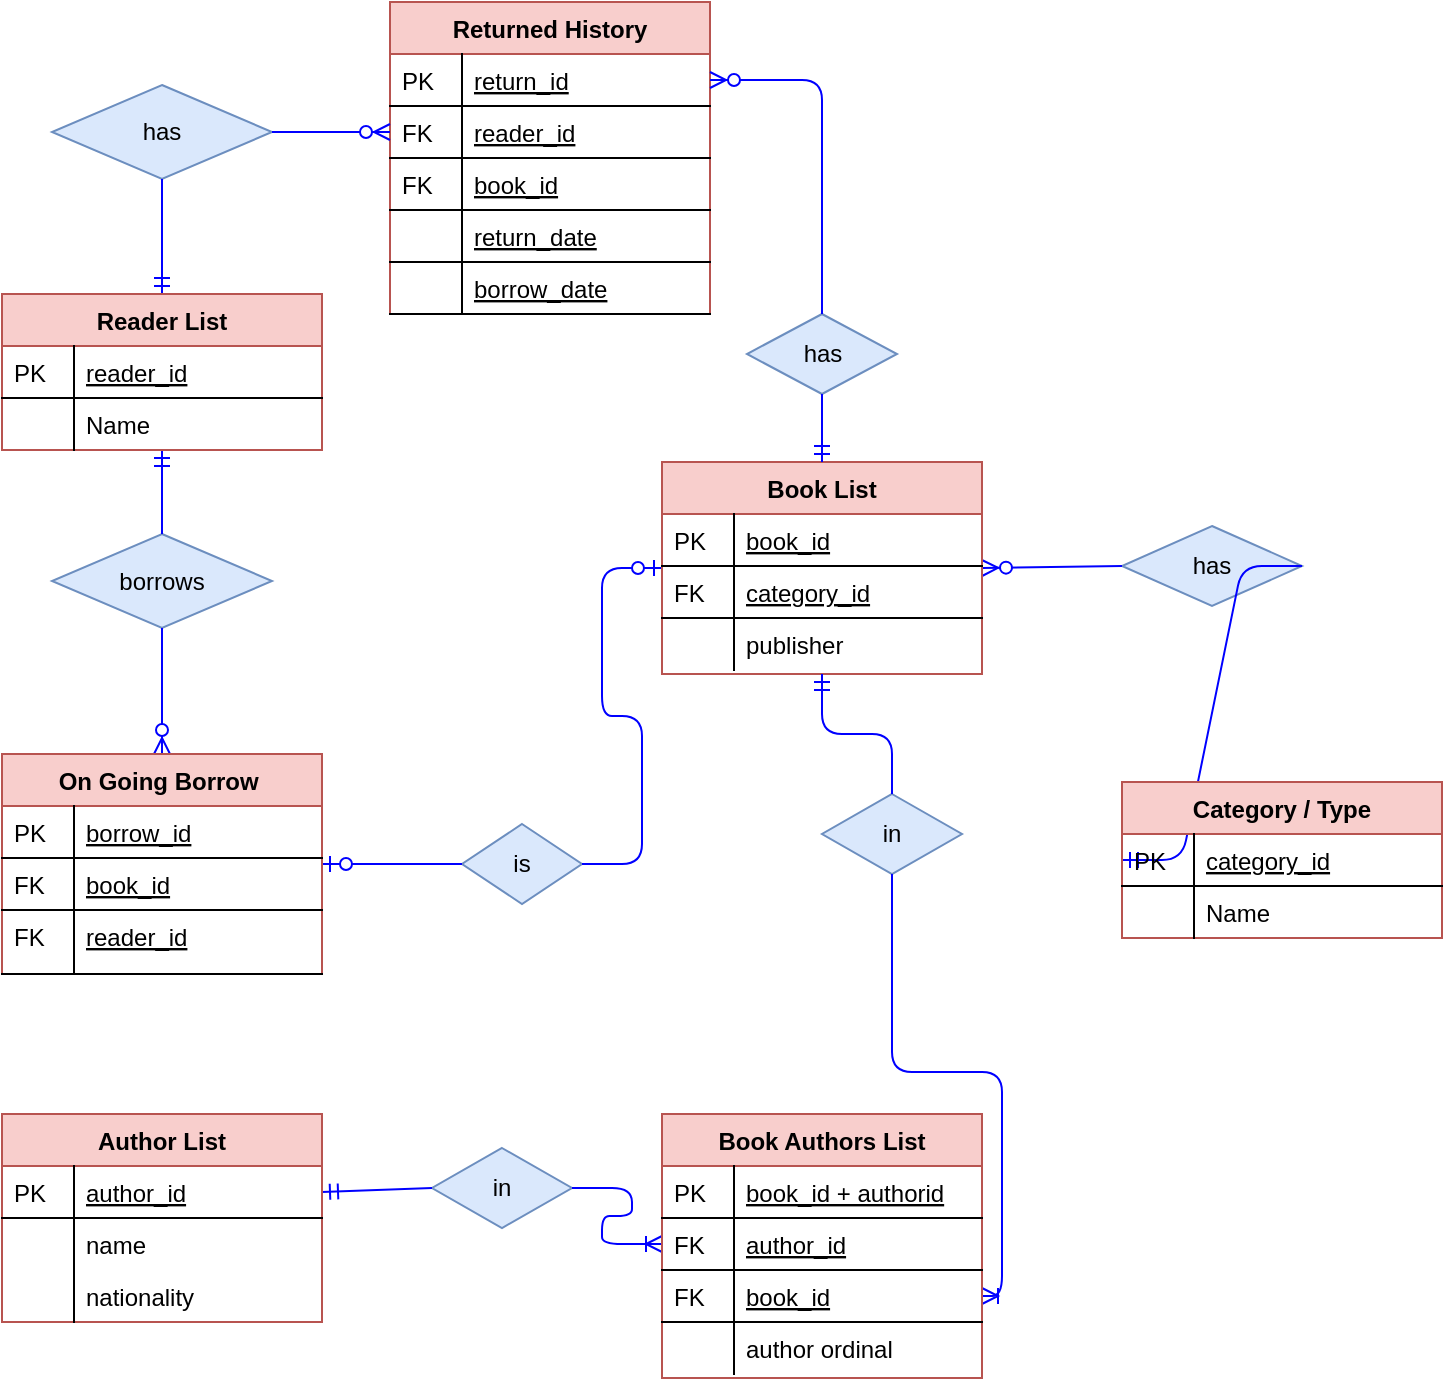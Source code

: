 <mxfile version="12.9.2" type="device"><diagram id="C5RBs43oDa-KdzZeNtuy" name="Page-1"><mxGraphModel dx="862" dy="401" grid="1" gridSize="10" guides="1" tooltips="1" connect="1" arrows="1" fold="1" page="1" pageScale="1" pageWidth="827" pageHeight="1169" math="0" shadow="0"><root><mxCell id="WIyWlLk6GJQsqaUBKTNV-0"/><mxCell id="WIyWlLk6GJQsqaUBKTNV-1" parent="WIyWlLk6GJQsqaUBKTNV-0"/><mxCell id="bD9-cN3vVAr-5GwN1PTD-48" value="has" style="shape=rhombus;perimeter=rhombusPerimeter;whiteSpace=wrap;html=1;align=center;fillColor=#dae8fc;strokeColor=#6c8ebf;" vertex="1" parent="WIyWlLk6GJQsqaUBKTNV-1"><mxGeometry x="620" y="276" width="90" height="40" as="geometry"/></mxCell><mxCell id="bD9-cN3vVAr-5GwN1PTD-51" value="" style="edgeStyle=entityRelationEdgeStyle;fontSize=12;html=1;endArrow=ERmandOne;exitX=1;exitY=0.5;exitDx=0;exitDy=0;entryX=0;entryY=0.5;entryDx=0;entryDy=0;fillColor=#f8cecc;strokeColor=#0000FF;" edge="1" parent="WIyWlLk6GJQsqaUBKTNV-1" source="bD9-cN3vVAr-5GwN1PTD-48" target="bD9-cN3vVAr-5GwN1PTD-2"><mxGeometry width="100" height="100" relative="1" as="geometry"><mxPoint x="590" y="309.5" as="sourcePoint"/><mxPoint x="660" y="309.5" as="targetPoint"/></mxGeometry></mxCell><mxCell id="bD9-cN3vVAr-5GwN1PTD-52" value="" style="fontSize=12;html=1;endArrow=ERzeroToMany;endFill=1;entryX=1;entryY=0.5;entryDx=0;entryDy=0;exitX=0;exitY=0.5;exitDx=0;exitDy=0;fillColor=#f8cecc;strokeColor=#0000FF;" edge="1" parent="WIyWlLk6GJQsqaUBKTNV-1" source="bD9-cN3vVAr-5GwN1PTD-48" target="zkfFHV4jXpPFQw0GAbJ--64"><mxGeometry width="100" height="100" relative="1" as="geometry"><mxPoint x="610" y="366" as="sourcePoint"/><mxPoint x="520" y="300" as="targetPoint"/></mxGeometry></mxCell><mxCell id="bD9-cN3vVAr-5GwN1PTD-57" value="Returned History" style="swimlane;fontStyle=1;childLayout=stackLayout;horizontal=1;startSize=26;horizontalStack=0;resizeParent=1;resizeLast=0;collapsible=1;marginBottom=0;rounded=0;shadow=0;strokeWidth=1;fillColor=#f8cecc;strokeColor=#b85450;" vertex="1" parent="WIyWlLk6GJQsqaUBKTNV-1"><mxGeometry x="254" y="14" width="160" height="156" as="geometry"><mxRectangle x="254" y="10" width="160" height="26" as="alternateBounds"/></mxGeometry></mxCell><mxCell id="bD9-cN3vVAr-5GwN1PTD-113" value="return_id" style="shape=partialRectangle;top=0;left=0;right=0;bottom=1;align=left;verticalAlign=top;fillColor=none;spacingLeft=40;spacingRight=4;overflow=hidden;rotatable=0;points=[[0,0.5],[1,0.5]];portConstraint=eastwest;dropTarget=0;rounded=0;shadow=0;strokeWidth=1;fontStyle=4" vertex="1" parent="bD9-cN3vVAr-5GwN1PTD-57"><mxGeometry y="26" width="160" height="26" as="geometry"/></mxCell><mxCell id="bD9-cN3vVAr-5GwN1PTD-114" value="PK" style="shape=partialRectangle;top=0;left=0;bottom=0;fillColor=none;align=left;verticalAlign=top;spacingLeft=4;spacingRight=4;overflow=hidden;rotatable=0;points=[];portConstraint=eastwest;part=1;" vertex="1" connectable="0" parent="bD9-cN3vVAr-5GwN1PTD-113"><mxGeometry width="36" height="26" as="geometry"/></mxCell><mxCell id="bD9-cN3vVAr-5GwN1PTD-115" value="reader_id" style="shape=partialRectangle;top=0;left=0;right=0;bottom=1;align=left;verticalAlign=top;fillColor=none;spacingLeft=40;spacingRight=4;overflow=hidden;rotatable=0;points=[[0,0.5],[1,0.5]];portConstraint=eastwest;dropTarget=0;rounded=0;shadow=0;strokeWidth=1;fontStyle=4" vertex="1" parent="bD9-cN3vVAr-5GwN1PTD-57"><mxGeometry y="52" width="160" height="26" as="geometry"/></mxCell><mxCell id="bD9-cN3vVAr-5GwN1PTD-116" value="FK" style="shape=partialRectangle;top=0;left=0;bottom=0;fillColor=none;align=left;verticalAlign=top;spacingLeft=4;spacingRight=4;overflow=hidden;rotatable=0;points=[];portConstraint=eastwest;part=1;" vertex="1" connectable="0" parent="bD9-cN3vVAr-5GwN1PTD-115"><mxGeometry width="36" height="26" as="geometry"/></mxCell><mxCell id="bD9-cN3vVAr-5GwN1PTD-58" value="book_id" style="shape=partialRectangle;top=0;left=0;right=0;bottom=1;align=left;verticalAlign=top;fillColor=none;spacingLeft=40;spacingRight=4;overflow=hidden;rotatable=0;points=[[0,0.5],[1,0.5]];portConstraint=eastwest;dropTarget=0;rounded=0;shadow=0;strokeWidth=1;fontStyle=4;strokeColor=#000000;" vertex="1" parent="bD9-cN3vVAr-5GwN1PTD-57"><mxGeometry y="78" width="160" height="26" as="geometry"/></mxCell><mxCell id="bD9-cN3vVAr-5GwN1PTD-59" value="FK" style="shape=partialRectangle;top=0;left=0;bottom=0;fillColor=none;align=left;verticalAlign=top;spacingLeft=4;spacingRight=4;overflow=hidden;rotatable=0;points=[];portConstraint=eastwest;part=1;" vertex="1" connectable="0" parent="bD9-cN3vVAr-5GwN1PTD-58"><mxGeometry width="36" height="26" as="geometry"/></mxCell><mxCell id="bD9-cN3vVAr-5GwN1PTD-130" value="return_date" style="shape=partialRectangle;top=0;left=0;right=0;bottom=1;align=left;verticalAlign=top;fillColor=none;spacingLeft=40;spacingRight=4;overflow=hidden;rotatable=0;points=[[0,0.5],[1,0.5]];portConstraint=eastwest;dropTarget=0;rounded=0;shadow=0;strokeWidth=1;fontStyle=4" vertex="1" parent="bD9-cN3vVAr-5GwN1PTD-57"><mxGeometry y="104" width="160" height="26" as="geometry"/></mxCell><mxCell id="bD9-cN3vVAr-5GwN1PTD-131" value="" style="shape=partialRectangle;top=0;left=0;bottom=0;fillColor=none;align=left;verticalAlign=top;spacingLeft=4;spacingRight=4;overflow=hidden;rotatable=0;points=[];portConstraint=eastwest;part=1;" vertex="1" connectable="0" parent="bD9-cN3vVAr-5GwN1PTD-130"><mxGeometry width="36" height="26" as="geometry"/></mxCell><mxCell id="bD9-cN3vVAr-5GwN1PTD-132" value="borrow_date" style="shape=partialRectangle;top=0;left=0;right=0;bottom=1;align=left;verticalAlign=top;fillColor=none;spacingLeft=40;spacingRight=4;overflow=hidden;rotatable=0;points=[[0,0.5],[1,0.5]];portConstraint=eastwest;dropTarget=0;rounded=0;shadow=0;strokeWidth=1;fontStyle=4" vertex="1" parent="bD9-cN3vVAr-5GwN1PTD-57"><mxGeometry y="130" width="160" height="26" as="geometry"/></mxCell><mxCell id="bD9-cN3vVAr-5GwN1PTD-133" value="" style="shape=partialRectangle;top=0;left=0;bottom=0;fillColor=none;align=left;verticalAlign=top;spacingLeft=4;spacingRight=4;overflow=hidden;rotatable=0;points=[];portConstraint=eastwest;part=1;" vertex="1" connectable="0" parent="bD9-cN3vVAr-5GwN1PTD-132"><mxGeometry width="36" height="26" as="geometry"/></mxCell><mxCell id="bD9-cN3vVAr-5GwN1PTD-53" value="is" style="shape=rhombus;perimeter=rhombusPerimeter;whiteSpace=wrap;html=1;align=center;fillColor=#dae8fc;strokeColor=#6c8ebf;" vertex="1" parent="WIyWlLk6GJQsqaUBKTNV-1"><mxGeometry x="290" y="425" width="60" height="40" as="geometry"/></mxCell><mxCell id="bD9-cN3vVAr-5GwN1PTD-63" value="" style="fontSize=12;html=1;endArrow=ERzeroToOne;endFill=1;entryX=1;entryY=0.5;entryDx=0;entryDy=0;exitX=0;exitY=0.5;exitDx=0;exitDy=0;fillColor=#f8cecc;strokeColor=#0000FF;" edge="1" parent="WIyWlLk6GJQsqaUBKTNV-1" source="bD9-cN3vVAr-5GwN1PTD-53" target="bD9-cN3vVAr-5GwN1PTD-7"><mxGeometry width="100" height="100" relative="1" as="geometry"><mxPoint x="250" y="260" as="sourcePoint"/><mxPoint x="330" y="296" as="targetPoint"/></mxGeometry></mxCell><mxCell id="bD9-cN3vVAr-5GwN1PTD-66" value="" style="edgeStyle=entityRelationEdgeStyle;fontSize=12;html=1;endArrow=ERzeroToOne;endFill=1;exitX=1;exitY=0.5;exitDx=0;exitDy=0;entryX=0;entryY=0.5;entryDx=0;entryDy=0;fillColor=#f8cecc;strokeColor=#0000FF;" edge="1" parent="WIyWlLk6GJQsqaUBKTNV-1" source="bD9-cN3vVAr-5GwN1PTD-53" target="zkfFHV4jXpPFQw0GAbJ--64"><mxGeometry width="100" height="100" relative="1" as="geometry"><mxPoint x="360" y="380" as="sourcePoint"/><mxPoint x="460" y="280" as="targetPoint"/></mxGeometry></mxCell><mxCell id="bD9-cN3vVAr-5GwN1PTD-67" value="borrows" style="shape=rhombus;perimeter=rhombusPerimeter;whiteSpace=wrap;html=1;align=center;fillColor=#dae8fc;strokeColor=#6c8ebf;" vertex="1" parent="WIyWlLk6GJQsqaUBKTNV-1"><mxGeometry x="85" y="280" width="110" height="47" as="geometry"/></mxCell><mxCell id="bD9-cN3vVAr-5GwN1PTD-69" value="" style="fontSize=12;html=1;endArrow=ERzeroToMany;endFill=1;entryX=0.5;entryY=0;entryDx=0;entryDy=0;exitX=0.5;exitY=1;exitDx=0;exitDy=0;fillColor=#f8cecc;strokeColor=#0000FF;" edge="1" parent="WIyWlLk6GJQsqaUBKTNV-1" source="bD9-cN3vVAr-5GwN1PTD-67" target="bD9-cN3vVAr-5GwN1PTD-7"><mxGeometry width="100" height="100" relative="1" as="geometry"><mxPoint x="125" y="310" as="sourcePoint"/><mxPoint x="120" y="373" as="targetPoint"/></mxGeometry></mxCell><mxCell id="bD9-cN3vVAr-5GwN1PTD-72" value="" style="fontSize=12;html=1;endArrow=ERmandOne;entryX=0.5;entryY=1;entryDx=0;entryDy=0;exitX=0.5;exitY=0;exitDx=0;exitDy=0;fillColor=#f8cecc;strokeColor=#0000FF;" edge="1" parent="WIyWlLk6GJQsqaUBKTNV-1" source="bD9-cN3vVAr-5GwN1PTD-67" target="zkfFHV4jXpPFQw0GAbJ--51"><mxGeometry width="100" height="100" relative="1" as="geometry"><mxPoint x="250" y="320" as="sourcePoint"/><mxPoint x="140" y="270" as="targetPoint"/></mxGeometry></mxCell><mxCell id="zkfFHV4jXpPFQw0GAbJ--64" value="Book List" style="swimlane;fontStyle=1;childLayout=stackLayout;horizontal=1;startSize=26;horizontalStack=0;resizeParent=1;resizeLast=0;collapsible=1;marginBottom=0;rounded=0;shadow=0;strokeWidth=1;fillColor=#f8cecc;strokeColor=#b85450;" parent="WIyWlLk6GJQsqaUBKTNV-1" vertex="1"><mxGeometry x="390" y="244" width="160" height="106" as="geometry"><mxRectangle x="390" y="244" width="160" height="26" as="alternateBounds"/></mxGeometry></mxCell><mxCell id="zkfFHV4jXpPFQw0GAbJ--65" value="book_id" style="shape=partialRectangle;top=0;left=0;right=0;bottom=1;align=left;verticalAlign=top;fillColor=none;spacingLeft=40;spacingRight=4;overflow=hidden;rotatable=0;points=[[0,0.5],[1,0.5]];portConstraint=eastwest;dropTarget=0;rounded=0;shadow=0;strokeWidth=1;fontStyle=4" parent="zkfFHV4jXpPFQw0GAbJ--64" vertex="1"><mxGeometry y="26" width="160" height="26" as="geometry"/></mxCell><mxCell id="zkfFHV4jXpPFQw0GAbJ--66" value="PK" style="shape=partialRectangle;top=0;left=0;bottom=0;fillColor=none;align=left;verticalAlign=top;spacingLeft=4;spacingRight=4;overflow=hidden;rotatable=0;points=[];portConstraint=eastwest;part=1;" parent="zkfFHV4jXpPFQw0GAbJ--65" vertex="1" connectable="0"><mxGeometry width="36" height="26" as="geometry"/></mxCell><mxCell id="bD9-cN3vVAr-5GwN1PTD-117" value="category_id" style="shape=partialRectangle;top=0;left=0;right=0;bottom=1;align=left;verticalAlign=top;fillColor=none;spacingLeft=40;spacingRight=4;overflow=hidden;rotatable=0;points=[[0,0.5],[1,0.5]];portConstraint=eastwest;dropTarget=0;rounded=0;shadow=0;strokeWidth=1;fontStyle=4" vertex="1" parent="zkfFHV4jXpPFQw0GAbJ--64"><mxGeometry y="52" width="160" height="26" as="geometry"/></mxCell><mxCell id="bD9-cN3vVAr-5GwN1PTD-118" value="FK" style="shape=partialRectangle;top=0;left=0;bottom=0;fillColor=none;align=left;verticalAlign=top;spacingLeft=4;spacingRight=4;overflow=hidden;rotatable=0;points=[];portConstraint=eastwest;part=1;" vertex="1" connectable="0" parent="bD9-cN3vVAr-5GwN1PTD-117"><mxGeometry width="36" height="26" as="geometry"/></mxCell><mxCell id="zkfFHV4jXpPFQw0GAbJ--69" value="publisher" style="shape=partialRectangle;top=0;left=0;right=0;bottom=0;align=left;verticalAlign=top;fillColor=none;spacingLeft=40;spacingRight=4;overflow=hidden;rotatable=0;points=[[0,0.5],[1,0.5]];portConstraint=eastwest;dropTarget=0;rounded=0;shadow=0;strokeWidth=1;" parent="zkfFHV4jXpPFQw0GAbJ--64" vertex="1"><mxGeometry y="78" width="160" height="26" as="geometry"/></mxCell><mxCell id="zkfFHV4jXpPFQw0GAbJ--70" value="" style="shape=partialRectangle;top=0;left=0;bottom=0;fillColor=none;align=left;verticalAlign=top;spacingLeft=4;spacingRight=4;overflow=hidden;rotatable=0;points=[];portConstraint=eastwest;part=1;" parent="zkfFHV4jXpPFQw0GAbJ--69" vertex="1" connectable="0"><mxGeometry width="36" height="26" as="geometry"/></mxCell><mxCell id="bD9-cN3vVAr-5GwN1PTD-73" value="has" style="shape=rhombus;perimeter=rhombusPerimeter;whiteSpace=wrap;html=1;align=center;fillColor=#dae8fc;strokeColor=#6c8ebf;" vertex="1" parent="WIyWlLk6GJQsqaUBKTNV-1"><mxGeometry x="85" y="55.5" width="110" height="47" as="geometry"/></mxCell><mxCell id="bD9-cN3vVAr-5GwN1PTD-74" value="" style="edgeStyle=entityRelationEdgeStyle;fontSize=12;html=1;endArrow=ERzeroToMany;endFill=1;entryX=0;entryY=0.5;entryDx=0;entryDy=0;exitX=1;exitY=0.5;exitDx=0;exitDy=0;fillColor=#d5e8d4;strokeColor=#0000FF;" edge="1" parent="WIyWlLk6GJQsqaUBKTNV-1" source="bD9-cN3vVAr-5GwN1PTD-73" target="bD9-cN3vVAr-5GwN1PTD-115"><mxGeometry width="100" height="100" relative="1" as="geometry"><mxPoint x="245" y="123" as="sourcePoint"/><mxPoint x="135" y="99.5" as="targetPoint"/></mxGeometry></mxCell><mxCell id="bD9-cN3vVAr-5GwN1PTD-75" value="" style="fontSize=12;html=1;endArrow=ERmandOne;entryX=0.5;entryY=0;entryDx=0;entryDy=0;exitX=0.5;exitY=1;exitDx=0;exitDy=0;fillColor=#d5e8d4;strokeColor=#0000FF;" edge="1" parent="WIyWlLk6GJQsqaUBKTNV-1" source="bD9-cN3vVAr-5GwN1PTD-73" target="zkfFHV4jXpPFQw0GAbJ--51"><mxGeometry width="100" height="100" relative="1" as="geometry"><mxPoint x="250" y="200" as="sourcePoint"/><mxPoint x="100" y="137" as="targetPoint"/></mxGeometry></mxCell><mxCell id="bD9-cN3vVAr-5GwN1PTD-76" value="has" style="shape=rhombus;perimeter=rhombusPerimeter;whiteSpace=wrap;html=1;align=center;fillColor=#dae8fc;strokeColor=#6c8ebf;" vertex="1" parent="WIyWlLk6GJQsqaUBKTNV-1"><mxGeometry x="432.5" y="170" width="75" height="40" as="geometry"/></mxCell><mxCell id="bD9-cN3vVAr-5GwN1PTD-77" value="" style="fontSize=12;html=1;endArrow=ERzeroToMany;endFill=1;entryX=1;entryY=0.5;entryDx=0;entryDy=0;exitX=0.5;exitY=0;exitDx=0;exitDy=0;fillColor=#d5e8d4;strokeColor=#0000FF;edgeStyle=orthogonalEdgeStyle;elbow=vertical;" edge="1" parent="WIyWlLk6GJQsqaUBKTNV-1" source="bD9-cN3vVAr-5GwN1PTD-76" target="bD9-cN3vVAr-5GwN1PTD-113"><mxGeometry width="100" height="100" relative="1" as="geometry"><mxPoint x="570" y="200" as="sourcePoint"/><mxPoint x="670" y="100" as="targetPoint"/></mxGeometry></mxCell><mxCell id="bD9-cN3vVAr-5GwN1PTD-78" value="" style="fontSize=12;html=1;endArrow=ERmandOne;entryX=0.5;entryY=0;entryDx=0;entryDy=0;exitX=0.5;exitY=1;exitDx=0;exitDy=0;fillColor=#d5e8d4;strokeColor=#0000FF;" edge="1" parent="WIyWlLk6GJQsqaUBKTNV-1" source="bD9-cN3vVAr-5GwN1PTD-76" target="zkfFHV4jXpPFQw0GAbJ--64"><mxGeometry width="100" height="100" relative="1" as="geometry"><mxPoint x="349.5" y="204" as="sourcePoint"/><mxPoint x="349.5" y="277" as="targetPoint"/></mxGeometry></mxCell><mxCell id="bD9-cN3vVAr-5GwN1PTD-2" value="Category / Type" style="swimlane;fontStyle=1;childLayout=stackLayout;horizontal=1;startSize=26;horizontalStack=0;resizeParent=1;resizeLast=0;collapsible=1;marginBottom=0;rounded=0;shadow=0;strokeWidth=1;fillColor=#f8cecc;strokeColor=#b85450;" vertex="1" parent="WIyWlLk6GJQsqaUBKTNV-1"><mxGeometry x="620" y="404" width="160" height="78" as="geometry"><mxRectangle x="620" y="404" width="140" height="26" as="alternateBounds"/></mxGeometry></mxCell><mxCell id="bD9-cN3vVAr-5GwN1PTD-3" value="category_id" style="shape=partialRectangle;top=0;left=0;right=0;bottom=1;align=left;verticalAlign=top;fillColor=none;spacingLeft=40;spacingRight=4;overflow=hidden;rotatable=0;points=[[0,0.5],[1,0.5]];portConstraint=eastwest;dropTarget=0;rounded=0;shadow=0;strokeWidth=1;fontStyle=4" vertex="1" parent="bD9-cN3vVAr-5GwN1PTD-2"><mxGeometry y="26" width="160" height="26" as="geometry"/></mxCell><mxCell id="bD9-cN3vVAr-5GwN1PTD-4" value="PK" style="shape=partialRectangle;top=0;left=0;bottom=0;fillColor=none;align=left;verticalAlign=top;spacingLeft=4;spacingRight=4;overflow=hidden;rotatable=0;points=[];portConstraint=eastwest;part=1;" vertex="1" connectable="0" parent="bD9-cN3vVAr-5GwN1PTD-3"><mxGeometry width="36" height="26" as="geometry"/></mxCell><mxCell id="bD9-cN3vVAr-5GwN1PTD-5" value="Name" style="shape=partialRectangle;top=0;left=0;right=0;bottom=0;align=left;verticalAlign=top;fillColor=none;spacingLeft=40;spacingRight=4;overflow=hidden;rotatable=0;points=[[0,0.5],[1,0.5]];portConstraint=eastwest;dropTarget=0;rounded=0;shadow=0;strokeWidth=1;" vertex="1" parent="bD9-cN3vVAr-5GwN1PTD-2"><mxGeometry y="52" width="160" height="26" as="geometry"/></mxCell><mxCell id="bD9-cN3vVAr-5GwN1PTD-6" value="" style="shape=partialRectangle;top=0;left=0;bottom=0;fillColor=none;align=left;verticalAlign=top;spacingLeft=4;spacingRight=4;overflow=hidden;rotatable=0;points=[];portConstraint=eastwest;part=1;" vertex="1" connectable="0" parent="bD9-cN3vVAr-5GwN1PTD-5"><mxGeometry width="36" height="26" as="geometry"/></mxCell><mxCell id="zkfFHV4jXpPFQw0GAbJ--51" value="Reader List" style="swimlane;fontStyle=1;childLayout=stackLayout;horizontal=1;startSize=26;horizontalStack=0;resizeParent=1;resizeLast=0;collapsible=1;marginBottom=0;rounded=0;shadow=0;strokeWidth=1;fillColor=#f8cecc;strokeColor=#b85450;" parent="WIyWlLk6GJQsqaUBKTNV-1" vertex="1"><mxGeometry x="60" y="160" width="160" height="78" as="geometry"><mxRectangle x="60" y="160" width="160" height="26" as="alternateBounds"/></mxGeometry></mxCell><mxCell id="zkfFHV4jXpPFQw0GAbJ--52" value="reader_id" style="shape=partialRectangle;top=0;left=0;right=0;bottom=1;align=left;verticalAlign=top;fillColor=none;spacingLeft=40;spacingRight=4;overflow=hidden;rotatable=0;points=[[0,0.5],[1,0.5]];portConstraint=eastwest;dropTarget=0;rounded=0;shadow=0;strokeWidth=1;fontStyle=4" parent="zkfFHV4jXpPFQw0GAbJ--51" vertex="1"><mxGeometry y="26" width="160" height="26" as="geometry"/></mxCell><mxCell id="zkfFHV4jXpPFQw0GAbJ--53" value="PK" style="shape=partialRectangle;top=0;left=0;bottom=0;fillColor=none;align=left;verticalAlign=top;spacingLeft=4;spacingRight=4;overflow=hidden;rotatable=0;points=[];portConstraint=eastwest;part=1;" parent="zkfFHV4jXpPFQw0GAbJ--52" vertex="1" connectable="0"><mxGeometry width="36" height="26" as="geometry"/></mxCell><mxCell id="zkfFHV4jXpPFQw0GAbJ--54" value="Name" style="shape=partialRectangle;top=0;left=0;right=0;bottom=0;align=left;verticalAlign=top;fillColor=none;spacingLeft=40;spacingRight=4;overflow=hidden;rotatable=0;points=[[0,0.5],[1,0.5]];portConstraint=eastwest;dropTarget=0;rounded=0;shadow=0;strokeWidth=1;" parent="zkfFHV4jXpPFQw0GAbJ--51" vertex="1"><mxGeometry y="52" width="160" height="26" as="geometry"/></mxCell><mxCell id="zkfFHV4jXpPFQw0GAbJ--55" value="" style="shape=partialRectangle;top=0;left=0;bottom=0;fillColor=none;align=left;verticalAlign=top;spacingLeft=4;spacingRight=4;overflow=hidden;rotatable=0;points=[];portConstraint=eastwest;part=1;" parent="zkfFHV4jXpPFQw0GAbJ--54" vertex="1" connectable="0"><mxGeometry width="36" height="26" as="geometry"/></mxCell><mxCell id="bD9-cN3vVAr-5GwN1PTD-103" value="in" style="shape=rhombus;perimeter=rhombusPerimeter;whiteSpace=wrap;html=1;align=center;fillColor=#dae8fc;strokeColor=#6c8ebf;" vertex="1" parent="WIyWlLk6GJQsqaUBKTNV-1"><mxGeometry x="275" y="587" width="70" height="40" as="geometry"/></mxCell><mxCell id="bD9-cN3vVAr-5GwN1PTD-104" value="" style="edgeStyle=entityRelationEdgeStyle;fontSize=12;html=1;endArrow=ERoneToMany;strokeColor=#0000FF;entryX=0;entryY=0.5;entryDx=0;entryDy=0;exitX=1;exitY=0.5;exitDx=0;exitDy=0;" edge="1" parent="WIyWlLk6GJQsqaUBKTNV-1" source="bD9-cN3vVAr-5GwN1PTD-103" target="bD9-cN3vVAr-5GwN1PTD-101"><mxGeometry width="100" height="100" relative="1" as="geometry"><mxPoint x="334" y="475" as="sourcePoint"/><mxPoint x="414" y="475" as="targetPoint"/></mxGeometry></mxCell><mxCell id="bD9-cN3vVAr-5GwN1PTD-105" value="" style="fontSize=12;html=1;endArrow=ERmandOne;strokeColor=#0000FF;entryX=1;entryY=0.5;entryDx=0;entryDy=0;exitX=0;exitY=0.5;exitDx=0;exitDy=0;" edge="1" parent="WIyWlLk6GJQsqaUBKTNV-1" source="bD9-cN3vVAr-5GwN1PTD-103" target="zkfFHV4jXpPFQw0GAbJ--57"><mxGeometry width="100" height="100" relative="1" as="geometry"><mxPoint x="420" y="495" as="sourcePoint"/><mxPoint x="430" y="365" as="targetPoint"/></mxGeometry></mxCell><mxCell id="bD9-cN3vVAr-5GwN1PTD-106" value="in" style="shape=rhombus;perimeter=rhombusPerimeter;whiteSpace=wrap;html=1;align=center;fillColor=#dae8fc;strokeColor=#6c8ebf;" vertex="1" parent="WIyWlLk6GJQsqaUBKTNV-1"><mxGeometry x="470" y="410" width="70" height="40" as="geometry"/></mxCell><mxCell id="bD9-cN3vVAr-5GwN1PTD-107" value="" style="fontSize=12;html=1;endArrow=ERmandOne;strokeColor=#0000FF;entryX=0.5;entryY=1;entryDx=0;entryDy=0;edgeStyle=orthogonalEdgeStyle;exitX=0.5;exitY=0;exitDx=0;exitDy=0;" edge="1" parent="WIyWlLk6GJQsqaUBKTNV-1" source="bD9-cN3vVAr-5GwN1PTD-106" target="zkfFHV4jXpPFQw0GAbJ--64"><mxGeometry width="100" height="100" relative="1" as="geometry"><mxPoint x="520" y="390" as="sourcePoint"/><mxPoint x="390" y="301" as="targetPoint"/></mxGeometry></mxCell><mxCell id="bD9-cN3vVAr-5GwN1PTD-110" value="" style="edgeStyle=orthogonalEdgeStyle;fontSize=12;html=1;endArrow=ERoneToMany;strokeColor=#0000FF;entryX=1;entryY=0.5;entryDx=0;entryDy=0;exitX=0.5;exitY=1;exitDx=0;exitDy=0;elbow=vertical;" edge="1" parent="WIyWlLk6GJQsqaUBKTNV-1" source="bD9-cN3vVAr-5GwN1PTD-106" target="bD9-cN3vVAr-5GwN1PTD-119"><mxGeometry width="100" height="100" relative="1" as="geometry"><mxPoint x="450" y="400" as="sourcePoint"/><mxPoint x="430" y="380" as="targetPoint"/></mxGeometry></mxCell><mxCell id="bD9-cN3vVAr-5GwN1PTD-7" value="On Going Borrow " style="swimlane;fontStyle=1;childLayout=stackLayout;horizontal=1;startSize=26;horizontalStack=0;resizeParent=1;resizeLast=0;collapsible=1;marginBottom=0;rounded=0;shadow=0;strokeWidth=1;fillColor=#f8cecc;strokeColor=#b85450;" vertex="1" parent="WIyWlLk6GJQsqaUBKTNV-1"><mxGeometry x="60" y="390" width="160" height="110" as="geometry"><mxRectangle x="60" y="390" width="160" height="26" as="alternateBounds"/></mxGeometry></mxCell><mxCell id="bD9-cN3vVAr-5GwN1PTD-8" value="borrow_id" style="shape=partialRectangle;top=0;left=0;right=0;bottom=1;align=left;verticalAlign=top;fillColor=none;spacingLeft=40;spacingRight=4;overflow=hidden;rotatable=0;points=[[0,0.5],[1,0.5]];portConstraint=eastwest;dropTarget=0;rounded=0;shadow=0;strokeWidth=1;fontStyle=4" vertex="1" parent="bD9-cN3vVAr-5GwN1PTD-7"><mxGeometry y="26" width="160" height="26" as="geometry"/></mxCell><mxCell id="bD9-cN3vVAr-5GwN1PTD-9" value="PK" style="shape=partialRectangle;top=0;left=0;bottom=0;fillColor=none;align=left;verticalAlign=top;spacingLeft=4;spacingRight=4;overflow=hidden;rotatable=0;points=[];portConstraint=eastwest;part=1;" vertex="1" connectable="0" parent="bD9-cN3vVAr-5GwN1PTD-8"><mxGeometry width="36" height="26" as="geometry"/></mxCell><mxCell id="bD9-cN3vVAr-5GwN1PTD-127" value="book_id" style="shape=partialRectangle;top=0;left=0;right=0;bottom=1;align=left;verticalAlign=top;fillColor=none;spacingLeft=40;spacingRight=4;overflow=hidden;rotatable=0;points=[[0,0.5],[1,0.5]];portConstraint=eastwest;dropTarget=0;rounded=0;shadow=0;strokeWidth=1;fontStyle=4" vertex="1" parent="bD9-cN3vVAr-5GwN1PTD-7"><mxGeometry y="52" width="160" height="26" as="geometry"/></mxCell><mxCell id="bD9-cN3vVAr-5GwN1PTD-128" value="FK" style="shape=partialRectangle;top=0;left=0;bottom=0;fillColor=none;align=left;verticalAlign=top;spacingLeft=4;spacingRight=4;overflow=hidden;rotatable=0;points=[];portConstraint=eastwest;part=1;" vertex="1" connectable="0" parent="bD9-cN3vVAr-5GwN1PTD-127"><mxGeometry width="36" height="26" as="geometry"/></mxCell><mxCell id="bD9-cN3vVAr-5GwN1PTD-125" value="reader_id" style="shape=partialRectangle;top=0;left=0;right=0;bottom=1;align=left;verticalAlign=top;fillColor=none;spacingLeft=40;spacingRight=4;overflow=hidden;rotatable=0;points=[[0,0.5],[1,0.5]];portConstraint=eastwest;dropTarget=0;rounded=0;shadow=0;strokeWidth=1;fontStyle=4" vertex="1" parent="bD9-cN3vVAr-5GwN1PTD-7"><mxGeometry y="78" width="160" height="32" as="geometry"/></mxCell><mxCell id="bD9-cN3vVAr-5GwN1PTD-126" value="FK" style="shape=partialRectangle;top=0;left=0;bottom=0;fillColor=none;align=left;verticalAlign=top;spacingLeft=4;spacingRight=4;overflow=hidden;rotatable=0;points=[];portConstraint=eastwest;part=1;" vertex="1" connectable="0" parent="bD9-cN3vVAr-5GwN1PTD-125"><mxGeometry width="36" height="32" as="geometry"/></mxCell><mxCell id="bD9-cN3vVAr-5GwN1PTD-94" value="Book Authors List" style="swimlane;fontStyle=1;childLayout=stackLayout;horizontal=1;startSize=26;horizontalStack=0;resizeParent=1;resizeLast=0;collapsible=1;marginBottom=0;rounded=0;shadow=0;strokeWidth=1;fillColor=#f8cecc;strokeColor=#b85450;" vertex="1" parent="WIyWlLk6GJQsqaUBKTNV-1"><mxGeometry x="390" y="570" width="160" height="132" as="geometry"><mxRectangle x="390" y="585" width="160" height="26" as="alternateBounds"/></mxGeometry></mxCell><mxCell id="bD9-cN3vVAr-5GwN1PTD-95" value="book_id + authorid" style="shape=partialRectangle;top=0;left=0;right=0;bottom=1;align=left;verticalAlign=top;fillColor=none;spacingLeft=40;spacingRight=4;overflow=hidden;rotatable=0;points=[[0,0.5],[1,0.5]];portConstraint=eastwest;dropTarget=0;rounded=0;shadow=0;strokeWidth=1;fontStyle=4" vertex="1" parent="bD9-cN3vVAr-5GwN1PTD-94"><mxGeometry y="26" width="160" height="26" as="geometry"/></mxCell><mxCell id="bD9-cN3vVAr-5GwN1PTD-96" value="PK" style="shape=partialRectangle;top=0;left=0;bottom=0;fillColor=none;align=left;verticalAlign=top;spacingLeft=4;spacingRight=4;overflow=hidden;rotatable=0;points=[];portConstraint=eastwest;part=1;" vertex="1" connectable="0" parent="bD9-cN3vVAr-5GwN1PTD-95"><mxGeometry width="36" height="26" as="geometry"/></mxCell><mxCell id="bD9-cN3vVAr-5GwN1PTD-101" value="author_id" style="shape=partialRectangle;top=0;left=0;right=0;bottom=1;align=left;verticalAlign=top;fillColor=none;spacingLeft=40;spacingRight=4;overflow=hidden;rotatable=0;points=[[0,0.5],[1,0.5]];portConstraint=eastwest;dropTarget=0;rounded=0;shadow=0;strokeWidth=1;fontStyle=4" vertex="1" parent="bD9-cN3vVAr-5GwN1PTD-94"><mxGeometry y="52" width="160" height="26" as="geometry"/></mxCell><mxCell id="bD9-cN3vVAr-5GwN1PTD-102" value="FK" style="shape=partialRectangle;top=0;left=0;bottom=0;fillColor=none;align=left;verticalAlign=top;spacingLeft=4;spacingRight=4;overflow=hidden;rotatable=0;points=[];portConstraint=eastwest;part=1;" vertex="1" connectable="0" parent="bD9-cN3vVAr-5GwN1PTD-101"><mxGeometry width="36" height="26" as="geometry"/></mxCell><mxCell id="bD9-cN3vVAr-5GwN1PTD-119" value="book_id" style="shape=partialRectangle;top=0;left=0;right=0;bottom=1;align=left;verticalAlign=top;fillColor=none;spacingLeft=40;spacingRight=4;overflow=hidden;rotatable=0;points=[[0,0.5],[1,0.5]];portConstraint=eastwest;dropTarget=0;rounded=0;shadow=0;strokeWidth=1;fontStyle=4" vertex="1" parent="bD9-cN3vVAr-5GwN1PTD-94"><mxGeometry y="78" width="160" height="26" as="geometry"/></mxCell><mxCell id="bD9-cN3vVAr-5GwN1PTD-120" value="FK" style="shape=partialRectangle;top=0;left=0;bottom=0;fillColor=none;align=left;verticalAlign=top;spacingLeft=4;spacingRight=4;overflow=hidden;rotatable=0;points=[];portConstraint=eastwest;part=1;" vertex="1" connectable="0" parent="bD9-cN3vVAr-5GwN1PTD-119"><mxGeometry width="36" height="26" as="geometry"/></mxCell><mxCell id="bD9-cN3vVAr-5GwN1PTD-121" value="author ordinal" style="shape=partialRectangle;top=0;left=0;right=0;bottom=0;align=left;verticalAlign=top;fillColor=none;spacingLeft=40;spacingRight=4;overflow=hidden;rotatable=0;points=[[0,0.5],[1,0.5]];portConstraint=eastwest;dropTarget=0;rounded=0;shadow=0;strokeWidth=1;" vertex="1" parent="bD9-cN3vVAr-5GwN1PTD-94"><mxGeometry y="104" width="160" height="26" as="geometry"/></mxCell><mxCell id="bD9-cN3vVAr-5GwN1PTD-122" value="" style="shape=partialRectangle;top=0;left=0;bottom=0;fillColor=none;align=left;verticalAlign=top;spacingLeft=4;spacingRight=4;overflow=hidden;rotatable=0;points=[];portConstraint=eastwest;part=1;" vertex="1" connectable="0" parent="bD9-cN3vVAr-5GwN1PTD-121"><mxGeometry width="36" height="26" as="geometry"/></mxCell><mxCell id="zkfFHV4jXpPFQw0GAbJ--56" value="Author List" style="swimlane;fontStyle=1;childLayout=stackLayout;horizontal=1;startSize=26;horizontalStack=0;resizeParent=1;resizeLast=0;collapsible=1;marginBottom=0;rounded=0;shadow=0;strokeWidth=1;fillColor=#f8cecc;strokeColor=#b85450;" parent="WIyWlLk6GJQsqaUBKTNV-1" vertex="1"><mxGeometry x="60" y="570" width="160" height="104" as="geometry"><mxRectangle x="40" y="523" width="160" height="26" as="alternateBounds"/></mxGeometry></mxCell><mxCell id="zkfFHV4jXpPFQw0GAbJ--57" value="author_id" style="shape=partialRectangle;top=0;left=0;right=0;bottom=1;align=left;verticalAlign=top;fillColor=none;spacingLeft=40;spacingRight=4;overflow=hidden;rotatable=0;points=[[0,0.5],[1,0.5]];portConstraint=eastwest;dropTarget=0;rounded=0;shadow=0;strokeWidth=1;fontStyle=4" parent="zkfFHV4jXpPFQw0GAbJ--56" vertex="1"><mxGeometry y="26" width="160" height="26" as="geometry"/></mxCell><mxCell id="zkfFHV4jXpPFQw0GAbJ--58" value="PK" style="shape=partialRectangle;top=0;left=0;bottom=0;fillColor=none;align=left;verticalAlign=top;spacingLeft=4;spacingRight=4;overflow=hidden;rotatable=0;points=[];portConstraint=eastwest;part=1;" parent="zkfFHV4jXpPFQw0GAbJ--57" vertex="1" connectable="0"><mxGeometry width="36" height="26" as="geometry"/></mxCell><mxCell id="zkfFHV4jXpPFQw0GAbJ--59" value="name" style="shape=partialRectangle;top=0;left=0;right=0;bottom=0;align=left;verticalAlign=top;fillColor=none;spacingLeft=40;spacingRight=4;overflow=hidden;rotatable=0;points=[[0,0.5],[1,0.5]];portConstraint=eastwest;dropTarget=0;rounded=0;shadow=0;strokeWidth=1;" parent="zkfFHV4jXpPFQw0GAbJ--56" vertex="1"><mxGeometry y="52" width="160" height="26" as="geometry"/></mxCell><mxCell id="zkfFHV4jXpPFQw0GAbJ--60" value="" style="shape=partialRectangle;top=0;left=0;bottom=0;fillColor=none;align=left;verticalAlign=top;spacingLeft=4;spacingRight=4;overflow=hidden;rotatable=0;points=[];portConstraint=eastwest;part=1;" parent="zkfFHV4jXpPFQw0GAbJ--59" vertex="1" connectable="0"><mxGeometry width="36" height="26" as="geometry"/></mxCell><mxCell id="zkfFHV4jXpPFQw0GAbJ--61" value="nationality" style="shape=partialRectangle;top=0;left=0;right=0;bottom=0;align=left;verticalAlign=top;fillColor=none;spacingLeft=40;spacingRight=4;overflow=hidden;rotatable=0;points=[[0,0.5],[1,0.5]];portConstraint=eastwest;dropTarget=0;rounded=0;shadow=0;strokeWidth=1;" parent="zkfFHV4jXpPFQw0GAbJ--56" vertex="1"><mxGeometry y="78" width="160" height="26" as="geometry"/></mxCell><mxCell id="zkfFHV4jXpPFQw0GAbJ--62" value="" style="shape=partialRectangle;top=0;left=0;bottom=0;fillColor=none;align=left;verticalAlign=top;spacingLeft=4;spacingRight=4;overflow=hidden;rotatable=0;points=[];portConstraint=eastwest;part=1;" parent="zkfFHV4jXpPFQw0GAbJ--61" vertex="1" connectable="0"><mxGeometry width="36" height="26" as="geometry"/></mxCell></root></mxGraphModel></diagram></mxfile>